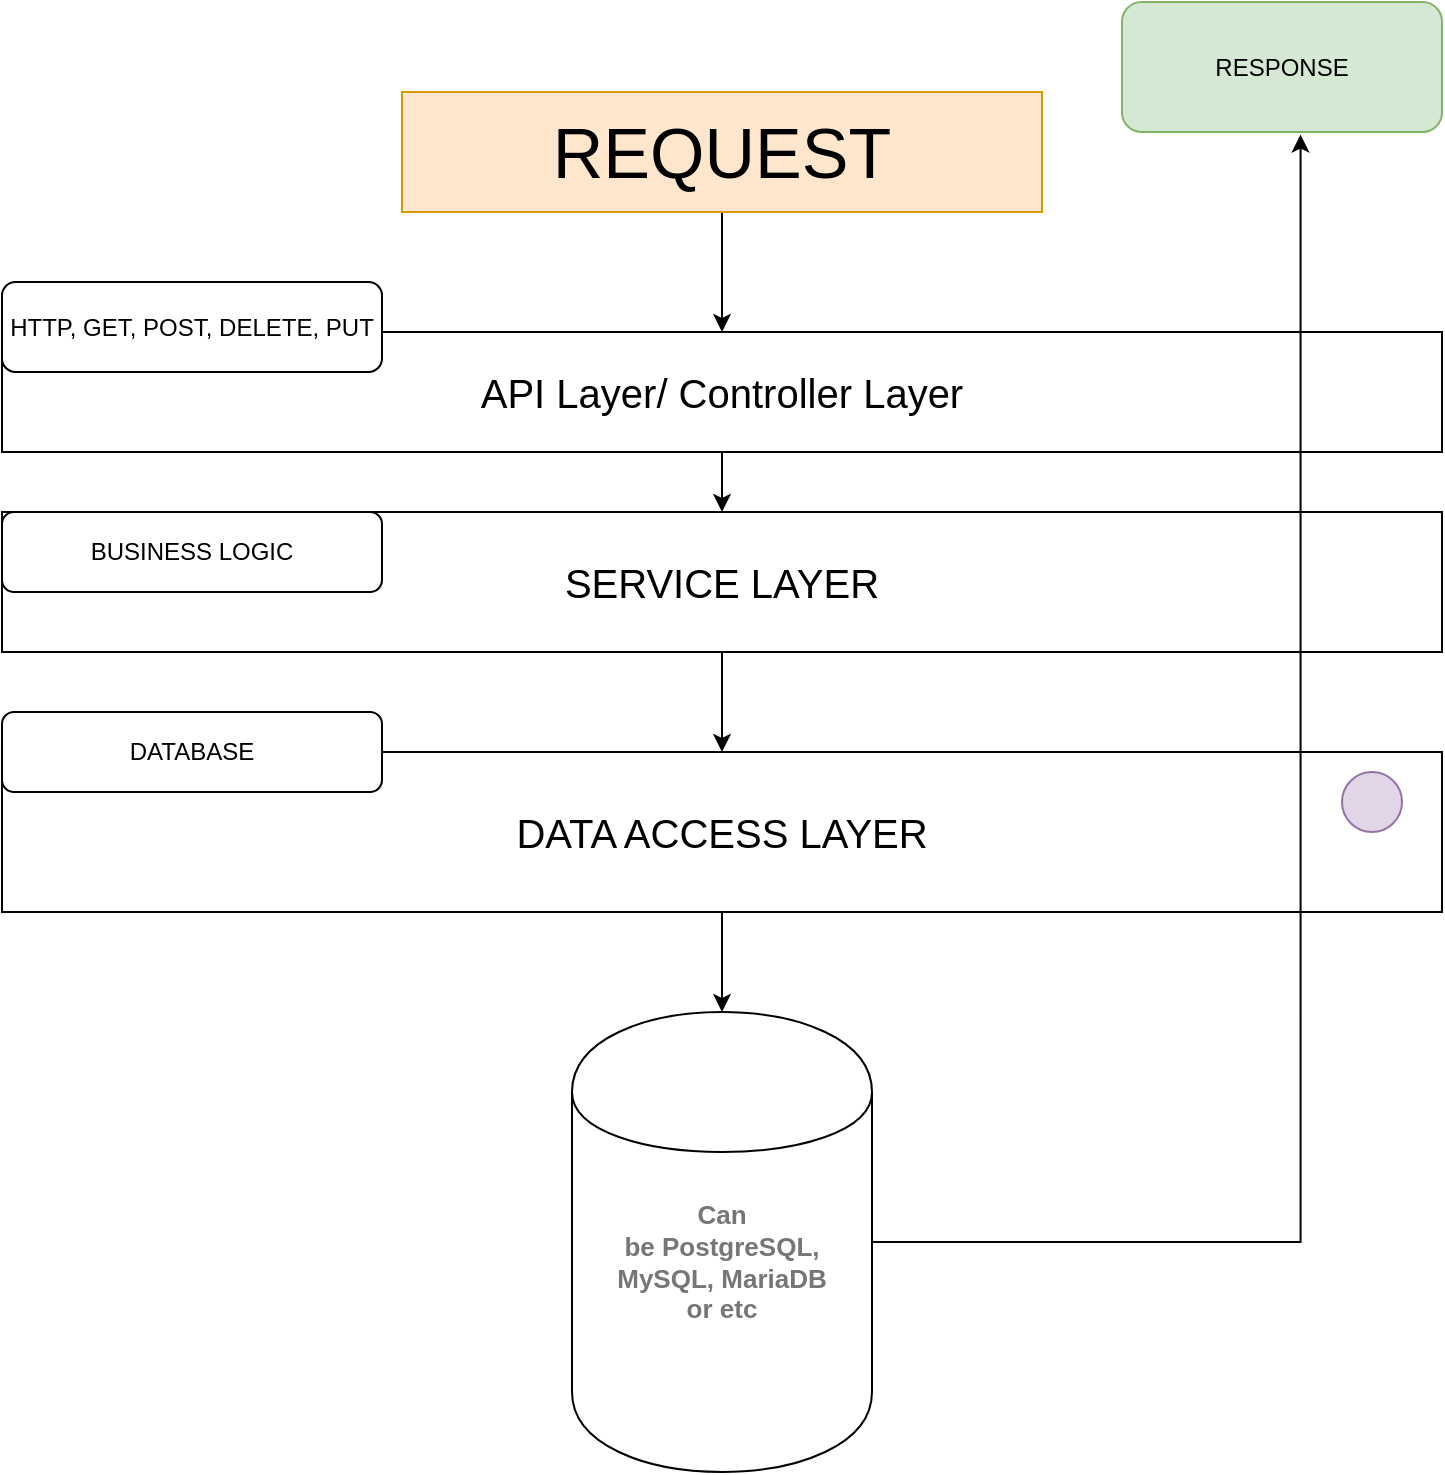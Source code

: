 <mxfile version="12.3.8" type="github" pages="1"><diagram id="-HRXwRPfGmE8dSNp_dha" name="Page-1"><mxGraphModel dx="1086" dy="521" grid="1" gridSize="10" guides="1" tooltips="1" connect="1" arrows="1" fold="1" page="1" pageScale="1" pageWidth="850" pageHeight="1100" math="0" shadow="0"><root><mxCell id="0"/><mxCell id="1" parent="0"/><mxCell id="_OPi5IL5JBSaJqOwd318-3" style="edgeStyle=orthogonalEdgeStyle;rounded=0;orthogonalLoop=1;jettySize=auto;html=1;exitX=0.5;exitY=1;exitDx=0;exitDy=0;entryX=0.5;entryY=0;entryDx=0;entryDy=0;" edge="1" parent="1" source="_OPi5IL5JBSaJqOwd318-1" target="_OPi5IL5JBSaJqOwd318-2"><mxGeometry relative="1" as="geometry"><mxPoint x="400" y="170" as="targetPoint"/></mxGeometry></mxCell><mxCell id="_OPi5IL5JBSaJqOwd318-1" value="&lt;font style=&quot;font-size: 35px&quot;&gt;REQUEST&lt;/font&gt;" style="rounded=0;whiteSpace=wrap;html=1;fillColor=#ffe6cc;strokeColor=#d79b00;" vertex="1" parent="1"><mxGeometry x="240" y="70" width="320" height="60" as="geometry"/></mxCell><mxCell id="_OPi5IL5JBSaJqOwd318-15" value="" style="edgeStyle=orthogonalEdgeStyle;rounded=0;orthogonalLoop=1;jettySize=auto;html=1;" edge="1" parent="1" source="_OPi5IL5JBSaJqOwd318-2" target="_OPi5IL5JBSaJqOwd318-10"><mxGeometry relative="1" as="geometry"/></mxCell><mxCell id="_OPi5IL5JBSaJqOwd318-2" value="&lt;font style=&quot;font-size: 20px&quot;&gt;API Layer/ Controller Layer&lt;/font&gt;" style="rounded=0;whiteSpace=wrap;html=1;" vertex="1" parent="1"><mxGeometry x="40" y="190" width="720" height="60" as="geometry"/></mxCell><mxCell id="_OPi5IL5JBSaJqOwd318-7" value="&lt;span style=&quot;white-space: normal&quot;&gt;HTTP, GET, POST, DELETE, PUT&lt;/span&gt;" style="rounded=1;whiteSpace=wrap;html=1;" vertex="1" parent="1"><mxGeometry x="40" y="165" width="190" height="45" as="geometry"/></mxCell><mxCell id="_OPi5IL5JBSaJqOwd318-8" value="RESPONSE" style="rounded=1;whiteSpace=wrap;html=1;fillColor=#d5e8d4;strokeColor=#82b366;" vertex="1" parent="1"><mxGeometry x="600" y="25" width="160" height="65" as="geometry"/></mxCell><mxCell id="_OPi5IL5JBSaJqOwd318-13" value="" style="edgeStyle=orthogonalEdgeStyle;rounded=0;orthogonalLoop=1;jettySize=auto;html=1;" edge="1" parent="1" source="_OPi5IL5JBSaJqOwd318-10" target="_OPi5IL5JBSaJqOwd318-12"><mxGeometry relative="1" as="geometry"/></mxCell><mxCell id="_OPi5IL5JBSaJqOwd318-10" value="&lt;font style=&quot;font-size: 20px&quot;&gt;SERVICE LAYER&lt;br&gt;&lt;/font&gt;" style="rounded=0;whiteSpace=wrap;html=1;" vertex="1" parent="1"><mxGeometry x="40" y="280" width="720" height="70" as="geometry"/></mxCell><mxCell id="_OPi5IL5JBSaJqOwd318-17" value="" style="edgeStyle=orthogonalEdgeStyle;rounded=0;orthogonalLoop=1;jettySize=auto;html=1;" edge="1" parent="1" source="_OPi5IL5JBSaJqOwd318-12" target="_OPi5IL5JBSaJqOwd318-16"><mxGeometry relative="1" as="geometry"/></mxCell><mxCell id="_OPi5IL5JBSaJqOwd318-12" value="&lt;font style=&quot;font-size: 20px&quot;&gt;DATA ACCESS LAYER&lt;br&gt;&lt;/font&gt;" style="rounded=0;whiteSpace=wrap;html=1;" vertex="1" parent="1"><mxGeometry x="40" y="400" width="720" height="80" as="geometry"/></mxCell><mxCell id="_OPi5IL5JBSaJqOwd318-11" value="BUSINESS LOGIC" style="rounded=1;whiteSpace=wrap;html=1;" vertex="1" parent="1"><mxGeometry x="40" y="280" width="190" height="40" as="geometry"/></mxCell><mxCell id="_OPi5IL5JBSaJqOwd318-14" value="DATABASE" style="rounded=1;whiteSpace=wrap;html=1;" vertex="1" parent="1"><mxGeometry x="40" y="380" width="190" height="40" as="geometry"/></mxCell><mxCell id="_OPi5IL5JBSaJqOwd318-18" style="edgeStyle=orthogonalEdgeStyle;rounded=0;orthogonalLoop=1;jettySize=auto;html=1;entryX=0.558;entryY=1.02;entryDx=0;entryDy=0;entryPerimeter=0;" edge="1" parent="1" source="_OPi5IL5JBSaJqOwd318-16" target="_OPi5IL5JBSaJqOwd318-8"><mxGeometry relative="1" as="geometry"/></mxCell><mxCell id="_OPi5IL5JBSaJqOwd318-16" value="" style="shape=cylinder;whiteSpace=wrap;html=1;boundedLbl=1;backgroundOutline=1;" vertex="1" parent="1"><mxGeometry x="325" y="530" width="150" height="230" as="geometry"/></mxCell><mxCell id="_OPi5IL5JBSaJqOwd318-21" value="" style="ellipse;whiteSpace=wrap;html=1;fillColor=#e1d5e7;strokeColor=#9673a6;" vertex="1" parent="1"><mxGeometry x="710" y="410" width="30" height="30" as="geometry"/></mxCell><mxCell id="_OPi5IL5JBSaJqOwd318-22" value="&lt;span style=&quot;font-weight: 700 ; color: rgb(118 , 118 , 118) ; font-family: , sans-serif ; font-size: 13px ; text-align: left&quot;&gt;Can be&amp;nbsp;&lt;/span&gt;&lt;span style=&quot;font-weight: 700 ; color: rgb(118 , 118 , 118) ; font-family: , sans-serif ; font-size: 13px ; text-align: left&quot;&gt;PostgreSQL, MySQL, MariaDB or etc&lt;/span&gt;" style="text;html=1;strokeColor=none;fillColor=none;align=center;verticalAlign=middle;whiteSpace=wrap;rounded=0;" vertex="1" parent="1"><mxGeometry x="340" y="610" width="120" height="90" as="geometry"/></mxCell></root></mxGraphModel></diagram></mxfile>